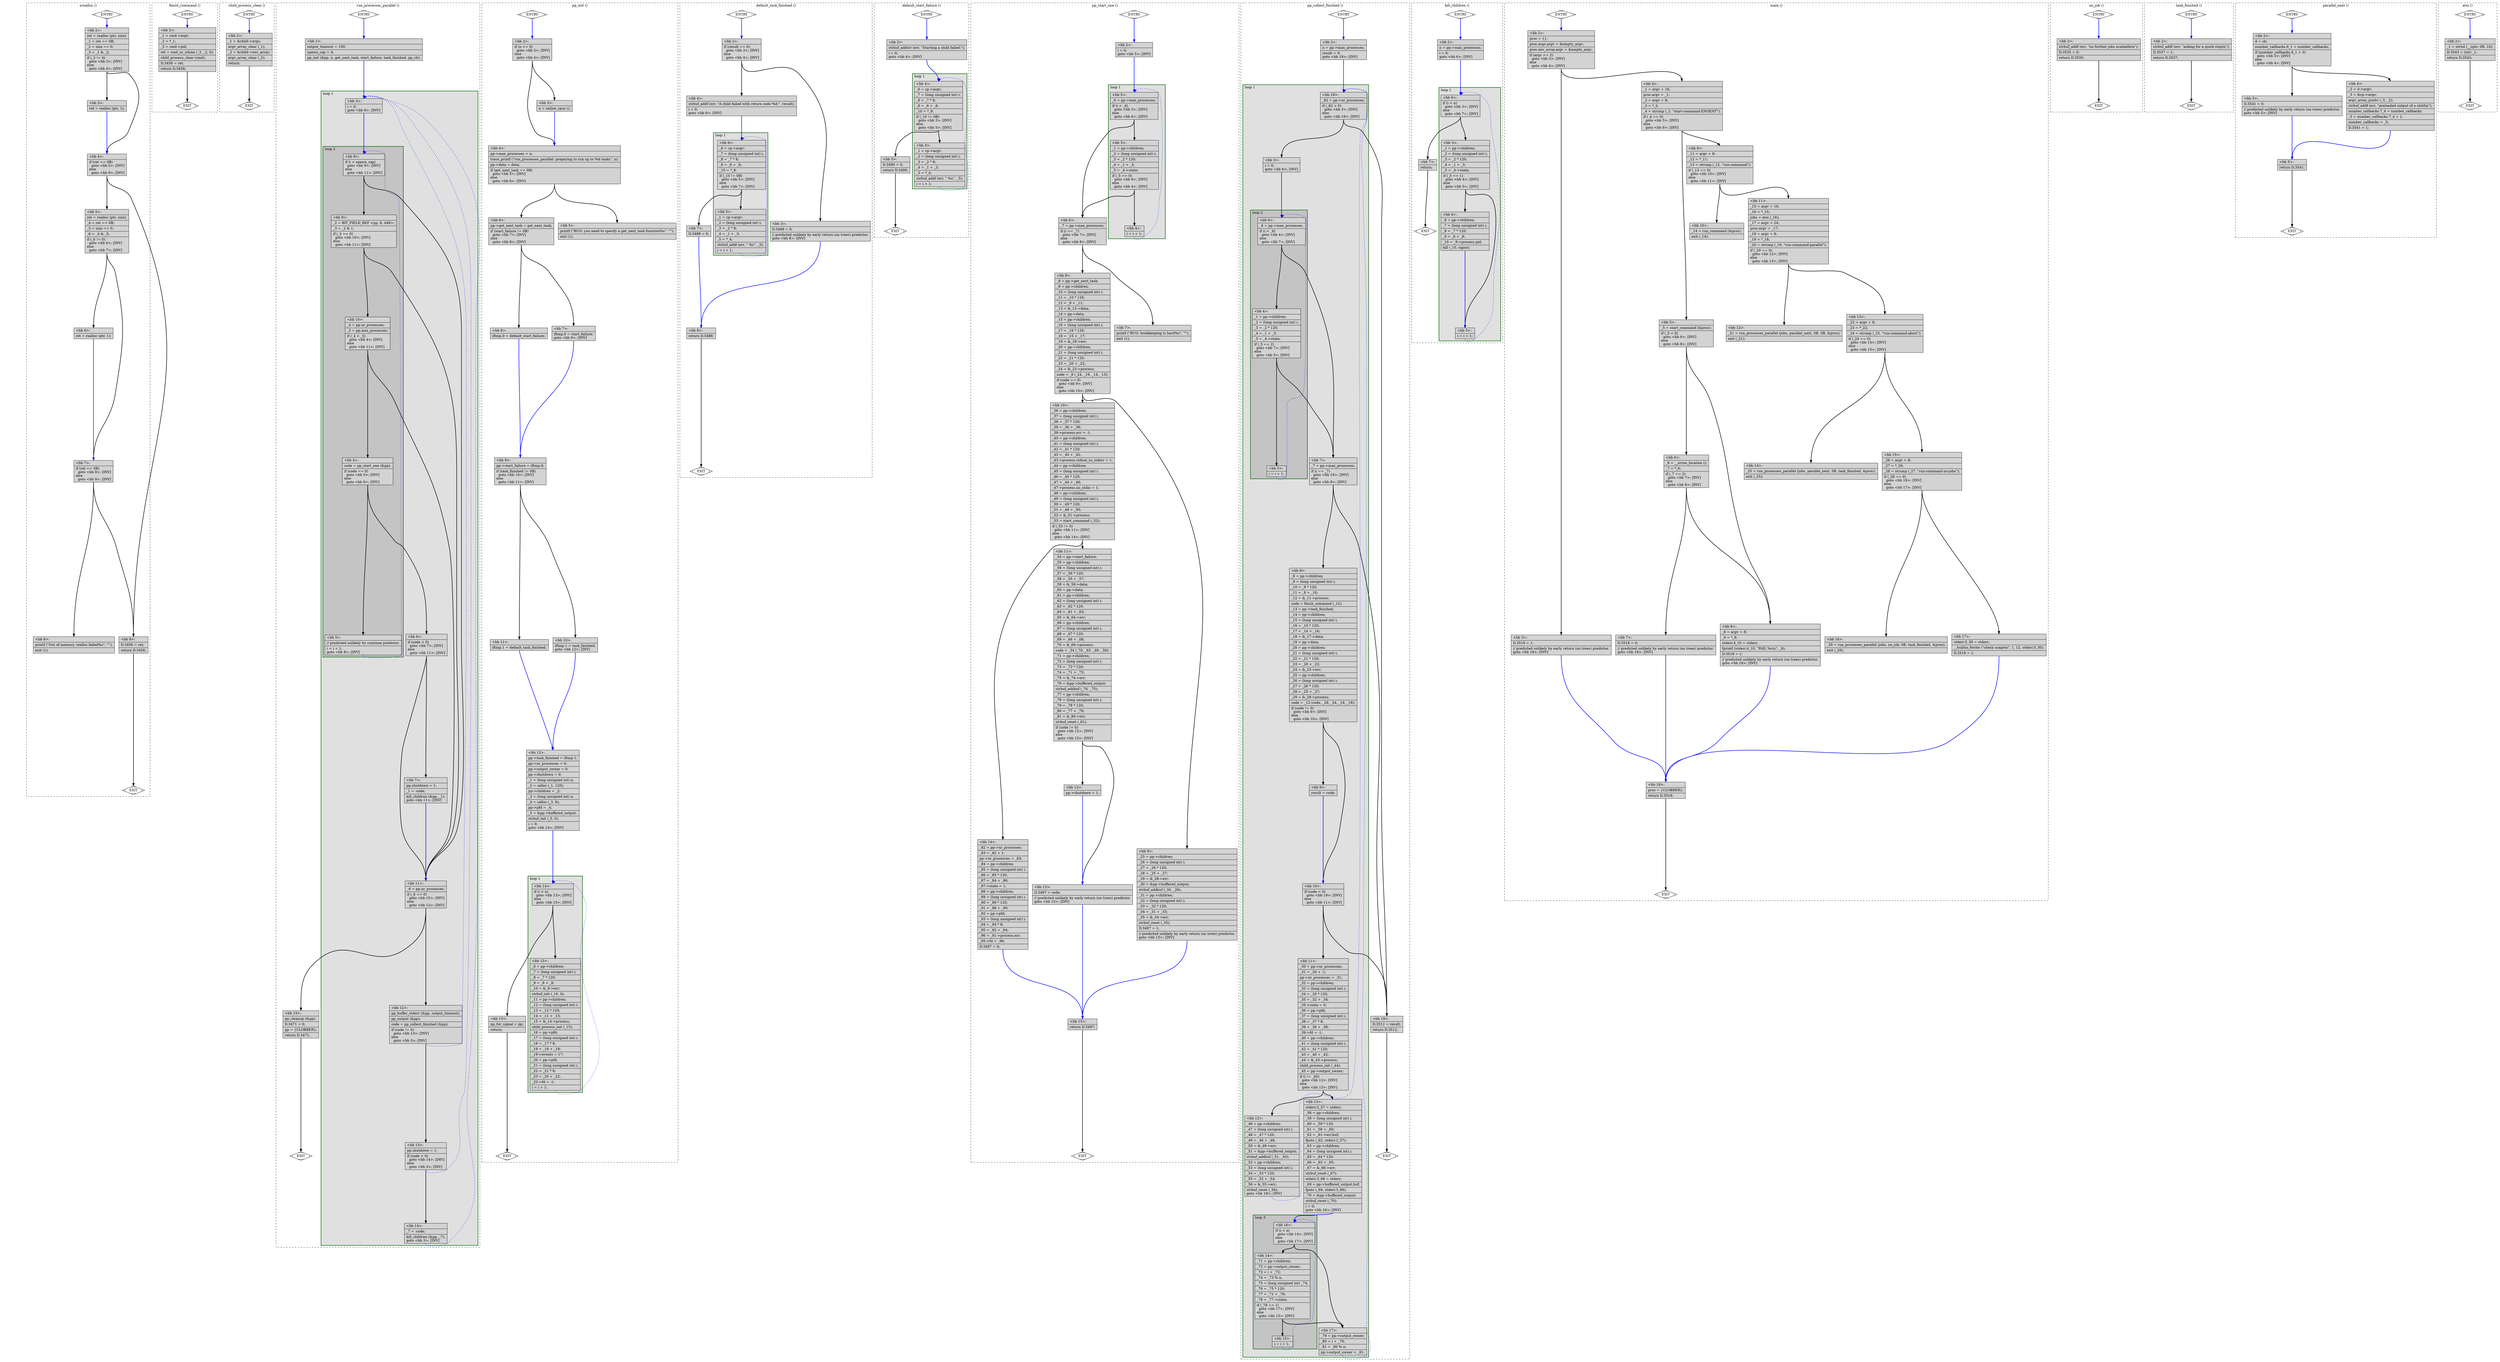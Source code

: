 digraph "test.o-git_uaf_2.c.015t.cfg" {
overlap=false;
subgraph "cluster_xrealloc" {
	style="dashed";
	color="black";
	label="xrealloc ()";
	fn_26_basic_block_0 [shape=Mdiamond,style=filled,fillcolor=white,label="ENTRY"];

	fn_26_basic_block_1 [shape=Mdiamond,style=filled,fillcolor=white,label="EXIT"];

	fn_26_basic_block_2 [shape=record,style=filled,fillcolor=lightgrey,label="{\<bb\ 2\>:\l\
|ret\ =\ realloc\ (ptr,\ size);\l\
|_1\ =\ ret\ ==\ 0B;\l\
|_2\ =\ size\ ==\ 0;\l\
|_3\ =\ _1\ &\ _2;\l\
|if\ (_3\ !=\ 0)\l\
\ \ goto\ \<bb\ 3\>;\ [INV]\l\
else\l\
\ \ goto\ \<bb\ 4\>;\ [INV]\l\
}"];

	fn_26_basic_block_3 [shape=record,style=filled,fillcolor=lightgrey,label="{\<bb\ 3\>:\l\
|ret\ =\ realloc\ (ptr,\ 1);\l\
}"];

	fn_26_basic_block_4 [shape=record,style=filled,fillcolor=lightgrey,label="{\<bb\ 4\>:\l\
|if\ (ret\ ==\ 0B)\l\
\ \ goto\ \<bb\ 5\>;\ [INV]\l\
else\l\
\ \ goto\ \<bb\ 9\>;\ [INV]\l\
}"];

	fn_26_basic_block_5 [shape=record,style=filled,fillcolor=lightgrey,label="{\<bb\ 5\>:\l\
|ret\ =\ realloc\ (ptr,\ size);\l\
|_4\ =\ ret\ ==\ 0B;\l\
|_5\ =\ size\ ==\ 0;\l\
|_6\ =\ _4\ &\ _5;\l\
|if\ (_6\ !=\ 0)\l\
\ \ goto\ \<bb\ 6\>;\ [INV]\l\
else\l\
\ \ goto\ \<bb\ 7\>;\ [INV]\l\
}"];

	fn_26_basic_block_6 [shape=record,style=filled,fillcolor=lightgrey,label="{\<bb\ 6\>:\l\
|ret\ =\ realloc\ (ptr,\ 1);\l\
}"];

	fn_26_basic_block_7 [shape=record,style=filled,fillcolor=lightgrey,label="{\<bb\ 7\>:\l\
|if\ (ret\ ==\ 0B)\l\
\ \ goto\ \<bb\ 8\>;\ [INV]\l\
else\l\
\ \ goto\ \<bb\ 9\>;\ [INV]\l\
}"];

	fn_26_basic_block_8 [shape=record,style=filled,fillcolor=lightgrey,label="{\<bb\ 8\>:\l\
|printf\ (\"Out\ of\ memory,\ realloc\ failed%s\",\ \"\");\l\
|exit\ (1);\l\
}"];

	fn_26_basic_block_9 [shape=record,style=filled,fillcolor=lightgrey,label="{\<bb\ 9\>:\l\
|D.3456\ =\ ret;\l\
|return\ D.3456;\l\
}"];

	fn_26_basic_block_0:s -> fn_26_basic_block_2:n [style="solid,bold",color=blue,weight=100,constraint=true];
	fn_26_basic_block_2:s -> fn_26_basic_block_3:n [style="solid,bold",color=black,weight=10,constraint=true];
	fn_26_basic_block_2:s -> fn_26_basic_block_4:n [style="solid,bold",color=black,weight=10,constraint=true];
	fn_26_basic_block_3:s -> fn_26_basic_block_4:n [style="solid,bold",color=blue,weight=100,constraint=true];
	fn_26_basic_block_4:s -> fn_26_basic_block_5:n [style="solid,bold",color=black,weight=10,constraint=true];
	fn_26_basic_block_4:s -> fn_26_basic_block_9:n [style="solid,bold",color=black,weight=10,constraint=true];
	fn_26_basic_block_5:s -> fn_26_basic_block_6:n [style="solid,bold",color=black,weight=10,constraint=true];
	fn_26_basic_block_5:s -> fn_26_basic_block_7:n [style="solid,bold",color=black,weight=10,constraint=true];
	fn_26_basic_block_6:s -> fn_26_basic_block_7:n [style="solid,bold",color=blue,weight=100,constraint=true];
	fn_26_basic_block_7:s -> fn_26_basic_block_8:n [style="solid,bold",color=black,weight=10,constraint=true];
	fn_26_basic_block_7:s -> fn_26_basic_block_9:n [style="solid,bold",color=black,weight=10,constraint=true];
	fn_26_basic_block_9:s -> fn_26_basic_block_1:n [style="solid,bold",color=black,weight=10,constraint=true];
	fn_26_basic_block_0:s -> fn_26_basic_block_1:n [style="invis",constraint=true];
}
subgraph "cluster_finish_command" {
	style="dashed";
	color="black";
	label="finish_command ()";
	fn_33_basic_block_0 [shape=Mdiamond,style=filled,fillcolor=white,label="ENTRY"];

	fn_33_basic_block_1 [shape=Mdiamond,style=filled,fillcolor=white,label="EXIT"];

	fn_33_basic_block_2 [shape=record,style=filled,fillcolor=lightgrey,label="{\<bb\ 2\>:\l\
|_1\ =\ cmd-\>argv;\l\
|_2\ =\ *_1;\l\
|_3\ =\ cmd-\>pid;\l\
|ret\ =\ wait_or_whine\ (_3,\ _2,\ 0);\l\
|child_process_clear\ (cmd);\l\
|D.3458\ =\ ret;\l\
|return\ D.3458;\l\
}"];

	fn_33_basic_block_0:s -> fn_33_basic_block_2:n [style="solid,bold",color=blue,weight=100,constraint=true];
	fn_33_basic_block_2:s -> fn_33_basic_block_1:n [style="solid,bold",color=black,weight=10,constraint=true];
	fn_33_basic_block_0:s -> fn_33_basic_block_1:n [style="invis",constraint=true];
}
subgraph "cluster_child_process_clear" {
	style="dashed";
	color="black";
	label="child_process_clear ()";
	fn_34_basic_block_0 [shape=Mdiamond,style=filled,fillcolor=white,label="ENTRY"];

	fn_34_basic_block_1 [shape=Mdiamond,style=filled,fillcolor=white,label="EXIT"];

	fn_34_basic_block_2 [shape=record,style=filled,fillcolor=lightgrey,label="{\<bb\ 2\>:\l\
|_1\ =\ &child-\>args;\l\
|argv_array_clear\ (_1);\l\
|_2\ =\ &child-\>env_array;\l\
|argv_array_clear\ (_2);\l\
|return;\l\
}"];

	fn_34_basic_block_0:s -> fn_34_basic_block_2:n [style="solid,bold",color=blue,weight=100,constraint=true];
	fn_34_basic_block_2:s -> fn_34_basic_block_1:n [style="solid,bold",color=black,weight=10,constraint=true];
	fn_34_basic_block_0:s -> fn_34_basic_block_1:n [style="invis",constraint=true];
}
subgraph "cluster_run_processes_parallel" {
	style="dashed";
	color="black";
	label="run_processes_parallel ()";
	subgraph cluster_35_1 {
	style="filled";
	color="darkgreen";
	fillcolor="grey88";
	label="loop 1";
	labeljust=l;
	penwidth=2;
	subgraph cluster_35_2 {
	style="filled";
	color="darkgreen";
	fillcolor="grey77";
	label="loop 2";
	labeljust=l;
	penwidth=2;
	fn_35_basic_block_8 [shape=record,style=filled,fillcolor=lightgrey,label="{\<bb\ 8\>:\l\
|if\ (i\ \<\ spawn_cap)\l\
\ \ goto\ \<bb\ 9\>;\ [INV]\l\
else\l\
\ \ goto\ \<bb\ 11\>;\ [INV]\l\
}"];

	fn_35_basic_block_9 [shape=record,style=filled,fillcolor=lightgrey,label="{\<bb\ 9\>:\l\
|_2\ =\ BIT_FIELD_REF\ \<pp,\ 8,\ 448\>;\l\
|_3\ =\ _2\ &\ 1;\l\
|if\ (_3\ ==\ 0)\l\
\ \ goto\ \<bb\ 10\>;\ [INV]\l\
else\l\
\ \ goto\ \<bb\ 11\>;\ [INV]\l\
}"];

	fn_35_basic_block_10 [shape=record,style=filled,fillcolor=lightgrey,label="{\<bb\ 10\>:\l\
|_4\ =\ pp.nr_processes;\l\
|_5\ =\ pp.max_processes;\l\
|if\ (_4\ \<\ _5)\l\
\ \ goto\ \<bb\ 4\>;\ [INV]\l\
else\l\
\ \ goto\ \<bb\ 11\>;\ [INV]\l\
}"];

	fn_35_basic_block_4 [shape=record,style=filled,fillcolor=lightgrey,label="{\<bb\ 4\>:\l\
|code\ =\ pp_start_one\ (&pp);\l\
|if\ (code\ ==\ 0)\l\
\ \ goto\ \<bb\ 5\>;\ [INV]\l\
else\l\
\ \ goto\ \<bb\ 6\>;\ [INV]\l\
}"];

	fn_35_basic_block_5 [shape=record,style=filled,fillcolor=lightgrey,label="{\<bb\ 5\>:\l\
|//\ predicted\ unlikely\ by\ continue\ predictor.\l\
|i\ =\ i\ +\ 1;\l\
goto\ \<bb\ 8\>;\ [INV]\l\
}"];

	}
	fn_35_basic_block_3 [shape=record,style=filled,fillcolor=lightgrey,label="{\<bb\ 3\>:\l\
|i\ =\ 0;\l\
goto\ \<bb\ 8\>;\ [INV]\l\
}"];

	fn_35_basic_block_11 [shape=record,style=filled,fillcolor=lightgrey,label="{\<bb\ 11\>:\l\
|_6\ =\ pp.nr_processes;\l\
|if\ (_6\ ==\ 0)\l\
\ \ goto\ \<bb\ 15\>;\ [INV]\l\
else\l\
\ \ goto\ \<bb\ 12\>;\ [INV]\l\
}"];

	fn_35_basic_block_12 [shape=record,style=filled,fillcolor=lightgrey,label="{\<bb\ 12\>:\l\
|pp_buffer_stderr\ (&pp,\ output_timeout);\l\
|pp_output\ (&pp);\l\
|code\ =\ pp_collect_finished\ (&pp);\l\
|if\ (code\ !=\ 0)\l\
\ \ goto\ \<bb\ 13\>;\ [INV]\l\
else\l\
\ \ goto\ \<bb\ 3\>;\ [INV]\l\
}"];

	fn_35_basic_block_13 [shape=record,style=filled,fillcolor=lightgrey,label="{\<bb\ 13\>:\l\
|pp.shutdown\ =\ 1;\l\
|if\ (code\ \<\ 0)\l\
\ \ goto\ \<bb\ 14\>;\ [INV]\l\
else\l\
\ \ goto\ \<bb\ 3\>;\ [INV]\l\
}"];

	fn_35_basic_block_6 [shape=record,style=filled,fillcolor=lightgrey,label="{\<bb\ 6\>:\l\
|if\ (code\ \<\ 0)\l\
\ \ goto\ \<bb\ 7\>;\ [INV]\l\
else\l\
\ \ goto\ \<bb\ 11\>;\ [INV]\l\
}"];

	fn_35_basic_block_14 [shape=record,style=filled,fillcolor=lightgrey,label="{\<bb\ 14\>:\l\
|_7\ =\ -code;\l\
|kill_children\ (&pp,\ _7);\l\
goto\ \<bb\ 3\>;\ [INV]\l\
}"];

	fn_35_basic_block_7 [shape=record,style=filled,fillcolor=lightgrey,label="{\<bb\ 7\>:\l\
|pp.shutdown\ =\ 1;\l\
|_1\ =\ -code;\l\
|kill_children\ (&pp,\ _1);\l\
goto\ \<bb\ 11\>;\ [INV]\l\
}"];

	}
	fn_35_basic_block_0 [shape=Mdiamond,style=filled,fillcolor=white,label="ENTRY"];

	fn_35_basic_block_1 [shape=Mdiamond,style=filled,fillcolor=white,label="EXIT"];

	fn_35_basic_block_2 [shape=record,style=filled,fillcolor=lightgrey,label="{\<bb\ 2\>:\l\
|output_timeout\ =\ 100;\l\
|spawn_cap\ =\ 4;\l\
|pp_init\ (&pp,\ n,\ get_next_task,\ start_failure,\ task_finished,\ pp_cb);\l\
}"];

	fn_35_basic_block_15 [shape=record,style=filled,fillcolor=lightgrey,label="{\<bb\ 15\>:\l\
|pp_cleanup\ (&pp);\l\
|D.3471\ =\ 0;\l\
|pp\ =\ \{CLOBBER\};\l\
|return\ D.3471;\l\
}"];

	fn_35_basic_block_0:s -> fn_35_basic_block_2:n [style="solid,bold",color=blue,weight=100,constraint=true];
	fn_35_basic_block_2:s -> fn_35_basic_block_3:n [style="solid,bold",color=blue,weight=100,constraint=true];
	fn_35_basic_block_3:s -> fn_35_basic_block_8:n [style="solid,bold",color=blue,weight=100,constraint=true];
	fn_35_basic_block_4:s -> fn_35_basic_block_5:n [style="solid,bold",color=black,weight=10,constraint=true];
	fn_35_basic_block_4:s -> fn_35_basic_block_6:n [style="solid,bold",color=black,weight=10,constraint=true];
	fn_35_basic_block_5:s -> fn_35_basic_block_8:n [style="dotted,bold",color=blue,weight=10,constraint=false];
	fn_35_basic_block_6:s -> fn_35_basic_block_7:n [style="solid,bold",color=black,weight=10,constraint=true];
	fn_35_basic_block_6:s -> fn_35_basic_block_11:n [style="solid,bold",color=black,weight=10,constraint=true];
	fn_35_basic_block_7:s -> fn_35_basic_block_11:n [style="solid,bold",color=blue,weight=100,constraint=true];
	fn_35_basic_block_8:s -> fn_35_basic_block_9:n [style="solid,bold",color=black,weight=10,constraint=true];
	fn_35_basic_block_8:s -> fn_35_basic_block_11:n [style="solid,bold",color=black,weight=10,constraint=true];
	fn_35_basic_block_9:s -> fn_35_basic_block_10:n [style="solid,bold",color=black,weight=10,constraint=true];
	fn_35_basic_block_9:s -> fn_35_basic_block_11:n [style="solid,bold",color=black,weight=10,constraint=true];
	fn_35_basic_block_10:s -> fn_35_basic_block_4:n [style="solid,bold",color=black,weight=10,constraint=true];
	fn_35_basic_block_10:s -> fn_35_basic_block_11:n [style="solid,bold",color=black,weight=10,constraint=true];
	fn_35_basic_block_11:s -> fn_35_basic_block_15:n [style="solid,bold",color=black,weight=10,constraint=true];
	fn_35_basic_block_11:s -> fn_35_basic_block_12:n [style="solid,bold",color=black,weight=10,constraint=true];
	fn_35_basic_block_12:s -> fn_35_basic_block_13:n [style="solid,bold",color=black,weight=10,constraint=true];
	fn_35_basic_block_12:s -> fn_35_basic_block_3:n [style="dotted,bold",color=blue,weight=10,constraint=false];
	fn_35_basic_block_13:s -> fn_35_basic_block_14:n [style="solid,bold",color=black,weight=10,constraint=true];
	fn_35_basic_block_13:s -> fn_35_basic_block_3:n [style="dotted,bold",color=blue,weight=10,constraint=false];
	fn_35_basic_block_14:s -> fn_35_basic_block_3:n [style="dotted,bold",color=blue,weight=10,constraint=false];
	fn_35_basic_block_15:s -> fn_35_basic_block_1:n [style="solid,bold",color=black,weight=10,constraint=true];
	fn_35_basic_block_0:s -> fn_35_basic_block_1:n [style="invis",constraint=true];
}
subgraph "cluster_pp_init" {
	style="dashed";
	color="black";
	label="pp_init ()";
	subgraph cluster_29_1 {
	style="filled";
	color="darkgreen";
	fillcolor="grey88";
	label="loop 1";
	labeljust=l;
	penwidth=2;
	fn_29_basic_block_14 [shape=record,style=filled,fillcolor=lightgrey,label="{\<bb\ 14\>:\l\
|if\ (i\ \<\ n)\l\
\ \ goto\ \<bb\ 13\>;\ [INV]\l\
else\l\
\ \ goto\ \<bb\ 15\>;\ [INV]\l\
}"];

	fn_29_basic_block_13 [shape=record,style=filled,fillcolor=lightgrey,label="{\<bb\ 13\>:\l\
|_6\ =\ pp-\>children;\l\
|_7\ =\ (long\ unsigned\ int)\ i;\l\
|_8\ =\ _7\ *\ 120;\l\
|_9\ =\ _6\ +\ _8;\l\
|_10\ =\ &_9-\>err;\l\
|strbuf_init\ (_10,\ 0);\l\
|_11\ =\ pp-\>children;\l\
|_12\ =\ (long\ unsigned\ int)\ i;\l\
|_13\ =\ _12\ *\ 120;\l\
|_14\ =\ _11\ +\ _13;\l\
|_15\ =\ &_14-\>process;\l\
|child_process_init\ (_15);\l\
|_16\ =\ pp-\>pfd;\l\
|_17\ =\ (long\ unsigned\ int)\ i;\l\
|_18\ =\ _17\ *\ 8;\l\
|_19\ =\ _16\ +\ _18;\l\
|_19-\>events\ =\ 17;\l\
|_20\ =\ pp-\>pfd;\l\
|_21\ =\ (long\ unsigned\ int)\ i;\l\
|_22\ =\ _21\ *\ 8;\l\
|_23\ =\ _20\ +\ _22;\l\
|_23-\>fd\ =\ -1;\l\
|i\ =\ i\ +\ 1;\l\
}"];

	}
	fn_29_basic_block_0 [shape=Mdiamond,style=filled,fillcolor=white,label="ENTRY"];

	fn_29_basic_block_1 [shape=Mdiamond,style=filled,fillcolor=white,label="EXIT"];

	fn_29_basic_block_2 [shape=record,style=filled,fillcolor=lightgrey,label="{\<bb\ 2\>:\l\
|if\ (n\ \<=\ 0)\l\
\ \ goto\ \<bb\ 3\>;\ [INV]\l\
else\l\
\ \ goto\ \<bb\ 4\>;\ [INV]\l\
}"];

	fn_29_basic_block_3 [shape=record,style=filled,fillcolor=lightgrey,label="{\<bb\ 3\>:\l\
|n\ =\ online_cpus\ ();\l\
}"];

	fn_29_basic_block_4 [shape=record,style=filled,fillcolor=lightgrey,label="{\<bb\ 4\>:\l\
|pp-\>max_processes\ =\ n;\l\
|trace_printf\ (\"run_processes_parallel:\ preparing\ to\ run\ up\ to\ %d\ tasks\",\ n);\l\
|pp-\>data\ =\ data;\l\
|if\ (get_next_task\ ==\ 0B)\l\
\ \ goto\ \<bb\ 5\>;\ [INV]\l\
else\l\
\ \ goto\ \<bb\ 6\>;\ [INV]\l\
}"];

	fn_29_basic_block_5 [shape=record,style=filled,fillcolor=lightgrey,label="{\<bb\ 5\>:\l\
|printf\ (\"BUG:\ you\ need\ to\ specify\ a\ get_next_task\ function%s\",\ \"\");\l\
|exit\ (1);\l\
}"];

	fn_29_basic_block_6 [shape=record,style=filled,fillcolor=lightgrey,label="{\<bb\ 6\>:\l\
|pp-\>get_next_task\ =\ get_next_task;\l\
|if\ (start_failure\ !=\ 0B)\l\
\ \ goto\ \<bb\ 7\>;\ [INV]\l\
else\l\
\ \ goto\ \<bb\ 8\>;\ [INV]\l\
}"];

	fn_29_basic_block_7 [shape=record,style=filled,fillcolor=lightgrey,label="{\<bb\ 7\>:\l\
|iftmp.0\ =\ start_failure;\l\
goto\ \<bb\ 9\>;\ [INV]\l\
}"];

	fn_29_basic_block_8 [shape=record,style=filled,fillcolor=lightgrey,label="{\<bb\ 8\>:\l\
|iftmp.0\ =\ default_start_failure;\l\
}"];

	fn_29_basic_block_9 [shape=record,style=filled,fillcolor=lightgrey,label="{\<bb\ 9\>:\l\
|pp-\>start_failure\ =\ iftmp.0;\l\
|if\ (task_finished\ !=\ 0B)\l\
\ \ goto\ \<bb\ 10\>;\ [INV]\l\
else\l\
\ \ goto\ \<bb\ 11\>;\ [INV]\l\
}"];

	fn_29_basic_block_10 [shape=record,style=filled,fillcolor=lightgrey,label="{\<bb\ 10\>:\l\
|iftmp.1\ =\ task_finished;\l\
goto\ \<bb\ 12\>;\ [INV]\l\
}"];

	fn_29_basic_block_11 [shape=record,style=filled,fillcolor=lightgrey,label="{\<bb\ 11\>:\l\
|iftmp.1\ =\ default_task_finished;\l\
}"];

	fn_29_basic_block_12 [shape=record,style=filled,fillcolor=lightgrey,label="{\<bb\ 12\>:\l\
|pp-\>task_finished\ =\ iftmp.1;\l\
|pp-\>nr_processes\ =\ 0;\l\
|pp-\>output_owner\ =\ 0;\l\
|pp-\>shutdown\ =\ 0;\l\
|_1\ =\ (long\ unsigned\ int)\ n;\l\
|_2\ =\ calloc\ (_1,\ 120);\l\
|pp-\>children\ =\ _2;\l\
|_3\ =\ (long\ unsigned\ int)\ n;\l\
|_4\ =\ calloc\ (_3,\ 8);\l\
|pp-\>pfd\ =\ _4;\l\
|_5\ =\ &pp-\>buffered_output;\l\
|strbuf_init\ (_5,\ 0);\l\
|i\ =\ 0;\l\
goto\ \<bb\ 14\>;\ [INV]\l\
}"];

	fn_29_basic_block_15 [shape=record,style=filled,fillcolor=lightgrey,label="{\<bb\ 15\>:\l\
|pp_for_signal\ =\ pp;\l\
|return;\l\
}"];

	fn_29_basic_block_0:s -> fn_29_basic_block_2:n [style="solid,bold",color=blue,weight=100,constraint=true];
	fn_29_basic_block_2:s -> fn_29_basic_block_3:n [style="solid,bold",color=black,weight=10,constraint=true];
	fn_29_basic_block_2:s -> fn_29_basic_block_4:n [style="solid,bold",color=black,weight=10,constraint=true];
	fn_29_basic_block_3:s -> fn_29_basic_block_4:n [style="solid,bold",color=blue,weight=100,constraint=true];
	fn_29_basic_block_4:s -> fn_29_basic_block_5:n [style="solid,bold",color=black,weight=10,constraint=true];
	fn_29_basic_block_4:s -> fn_29_basic_block_6:n [style="solid,bold",color=black,weight=10,constraint=true];
	fn_29_basic_block_6:s -> fn_29_basic_block_7:n [style="solid,bold",color=black,weight=10,constraint=true];
	fn_29_basic_block_6:s -> fn_29_basic_block_8:n [style="solid,bold",color=black,weight=10,constraint=true];
	fn_29_basic_block_7:s -> fn_29_basic_block_9:n [style="solid,bold",color=blue,weight=100,constraint=true];
	fn_29_basic_block_8:s -> fn_29_basic_block_9:n [style="solid,bold",color=blue,weight=100,constraint=true];
	fn_29_basic_block_9:s -> fn_29_basic_block_10:n [style="solid,bold",color=black,weight=10,constraint=true];
	fn_29_basic_block_9:s -> fn_29_basic_block_11:n [style="solid,bold",color=black,weight=10,constraint=true];
	fn_29_basic_block_10:s -> fn_29_basic_block_12:n [style="solid,bold",color=blue,weight=100,constraint=true];
	fn_29_basic_block_11:s -> fn_29_basic_block_12:n [style="solid,bold",color=blue,weight=100,constraint=true];
	fn_29_basic_block_12:s -> fn_29_basic_block_14:n [style="solid,bold",color=blue,weight=100,constraint=true];
	fn_29_basic_block_13:s -> fn_29_basic_block_14:n [style="dotted,bold",color=blue,weight=10,constraint=false];
	fn_29_basic_block_14:s -> fn_29_basic_block_13:n [style="solid,bold",color=black,weight=10,constraint=true];
	fn_29_basic_block_14:s -> fn_29_basic_block_15:n [style="solid,bold",color=black,weight=10,constraint=true];
	fn_29_basic_block_15:s -> fn_29_basic_block_1:n [style="solid,bold",color=black,weight=10,constraint=true];
	fn_29_basic_block_0:s -> fn_29_basic_block_1:n [style="invis",constraint=true];
}
subgraph "cluster_default_task_finished" {
	style="dashed";
	color="black";
	label="default_task_finished ()";
	subgraph cluster_28_1 {
	style="filled";
	color="darkgreen";
	fillcolor="grey88";
	label="loop 1";
	labeljust=l;
	penwidth=2;
	fn_28_basic_block_6 [shape=record,style=filled,fillcolor=lightgrey,label="{\<bb\ 6\>:\l\
|_6\ =\ cp-\>argv;\l\
|_7\ =\ (long\ unsigned\ int)\ i;\l\
|_8\ =\ _7\ *\ 8;\l\
|_9\ =\ _6\ +\ _8;\l\
|_10\ =\ *_9;\l\
|if\ (_10\ !=\ 0B)\l\
\ \ goto\ \<bb\ 5\>;\ [INV]\l\
else\l\
\ \ goto\ \<bb\ 7\>;\ [INV]\l\
}"];

	fn_28_basic_block_5 [shape=record,style=filled,fillcolor=lightgrey,label="{\<bb\ 5\>:\l\
|_1\ =\ cp-\>argv;\l\
|_2\ =\ (long\ unsigned\ int)\ i;\l\
|_3\ =\ _2\ *\ 8;\l\
|_4\ =\ _1\ +\ _3;\l\
|_5\ =\ *_4;\l\
|strbuf_addf\ (err,\ \"\ %s\",\ _5);\l\
|i\ =\ i\ +\ 1;\l\
}"];

	}
	fn_28_basic_block_0 [shape=Mdiamond,style=filled,fillcolor=white,label="ENTRY"];

	fn_28_basic_block_1 [shape=Mdiamond,style=filled,fillcolor=white,label="EXIT"];

	fn_28_basic_block_2 [shape=record,style=filled,fillcolor=lightgrey,label="{\<bb\ 2\>:\l\
|if\ (result\ ==\ 0)\l\
\ \ goto\ \<bb\ 3\>;\ [INV]\l\
else\l\
\ \ goto\ \<bb\ 4\>;\ [INV]\l\
}"];

	fn_28_basic_block_3 [shape=record,style=filled,fillcolor=lightgrey,label="{\<bb\ 3\>:\l\
|D.3488\ =\ 0;\l\
|//\ predicted\ unlikely\ by\ early\ return\ (on\ trees)\ predictor.\l\
goto\ \<bb\ 8\>;\ [INV]\l\
}"];

	fn_28_basic_block_4 [shape=record,style=filled,fillcolor=lightgrey,label="{\<bb\ 4\>:\l\
|strbuf_addf\ (err,\ \"A\ child\ failed\ with\ return\ code\ %d:\",\ result);\l\
|i\ =\ 0;\l\
goto\ \<bb\ 6\>;\ [INV]\l\
}"];

	fn_28_basic_block_7 [shape=record,style=filled,fillcolor=lightgrey,label="{\<bb\ 7\>:\l\
|D.3488\ =\ 0;\l\
}"];

	fn_28_basic_block_8 [shape=record,style=filled,fillcolor=lightgrey,label="{\<bb\ 8\>:\l\
|return\ D.3488;\l\
}"];

	fn_28_basic_block_0:s -> fn_28_basic_block_2:n [style="solid,bold",color=blue,weight=100,constraint=true];
	fn_28_basic_block_2:s -> fn_28_basic_block_3:n [style="solid,bold",color=black,weight=10,constraint=true];
	fn_28_basic_block_2:s -> fn_28_basic_block_4:n [style="solid,bold",color=black,weight=10,constraint=true];
	fn_28_basic_block_3:s -> fn_28_basic_block_8:n [style="solid,bold",color=blue,weight=100,constraint=true];
	fn_28_basic_block_4:s -> fn_28_basic_block_6:n [style="solid,bold",color=blue,weight=100,constraint=true];
	fn_28_basic_block_5:s -> fn_28_basic_block_6:n [style="dotted,bold",color=blue,weight=10,constraint=false];
	fn_28_basic_block_6:s -> fn_28_basic_block_5:n [style="solid,bold",color=black,weight=10,constraint=true];
	fn_28_basic_block_6:s -> fn_28_basic_block_7:n [style="solid,bold",color=black,weight=10,constraint=true];
	fn_28_basic_block_7:s -> fn_28_basic_block_8:n [style="solid,bold",color=blue,weight=100,constraint=true];
	fn_28_basic_block_8:s -> fn_28_basic_block_1:n [style="solid,bold",color=black,weight=10,constraint=true];
	fn_28_basic_block_0:s -> fn_28_basic_block_1:n [style="invis",constraint=true];
}
subgraph "cluster_default_start_failure" {
	style="dashed";
	color="black";
	label="default_start_failure ()";
	subgraph cluster_27_1 {
	style="filled";
	color="darkgreen";
	fillcolor="grey88";
	label="loop 1";
	labeljust=l;
	penwidth=2;
	fn_27_basic_block_4 [shape=record,style=filled,fillcolor=lightgrey,label="{\<bb\ 4\>:\l\
|_6\ =\ cp-\>argv;\l\
|_7\ =\ (long\ unsigned\ int)\ i;\l\
|_8\ =\ _7\ *\ 8;\l\
|_9\ =\ _6\ +\ _8;\l\
|_10\ =\ *_9;\l\
|if\ (_10\ !=\ 0B)\l\
\ \ goto\ \<bb\ 3\>;\ [INV]\l\
else\l\
\ \ goto\ \<bb\ 5\>;\ [INV]\l\
}"];

	fn_27_basic_block_3 [shape=record,style=filled,fillcolor=lightgrey,label="{\<bb\ 3\>:\l\
|_1\ =\ cp-\>argv;\l\
|_2\ =\ (long\ unsigned\ int)\ i;\l\
|_3\ =\ _2\ *\ 8;\l\
|_4\ =\ _1\ +\ _3;\l\
|_5\ =\ *_4;\l\
|strbuf_addf\ (err,\ \"\ %s\",\ _5);\l\
|i\ =\ i\ +\ 1;\l\
}"];

	}
	fn_27_basic_block_0 [shape=Mdiamond,style=filled,fillcolor=white,label="ENTRY"];

	fn_27_basic_block_1 [shape=Mdiamond,style=filled,fillcolor=white,label="EXIT"];

	fn_27_basic_block_2 [shape=record,style=filled,fillcolor=lightgrey,label="{\<bb\ 2\>:\l\
|strbuf_addstr\ (err,\ \"Starting\ a\ child\ failed:\");\l\
|i\ =\ 0;\l\
goto\ \<bb\ 4\>;\ [INV]\l\
}"];

	fn_27_basic_block_5 [shape=record,style=filled,fillcolor=lightgrey,label="{\<bb\ 5\>:\l\
|D.3490\ =\ 0;\l\
|return\ D.3490;\l\
}"];

	fn_27_basic_block_0:s -> fn_27_basic_block_2:n [style="solid,bold",color=blue,weight=100,constraint=true];
	fn_27_basic_block_2:s -> fn_27_basic_block_4:n [style="solid,bold",color=blue,weight=100,constraint=true];
	fn_27_basic_block_3:s -> fn_27_basic_block_4:n [style="dotted,bold",color=blue,weight=10,constraint=false];
	fn_27_basic_block_4:s -> fn_27_basic_block_3:n [style="solid,bold",color=black,weight=10,constraint=true];
	fn_27_basic_block_4:s -> fn_27_basic_block_5:n [style="solid,bold",color=black,weight=10,constraint=true];
	fn_27_basic_block_5:s -> fn_27_basic_block_1:n [style="solid,bold",color=black,weight=10,constraint=true];
	fn_27_basic_block_0:s -> fn_27_basic_block_1:n [style="invis",constraint=true];
}
subgraph "cluster_pp_start_one" {
	style="dashed";
	color="black";
	label="pp_start_one ()";
	subgraph cluster_30_1 {
	style="filled";
	color="darkgreen";
	fillcolor="grey88";
	label="loop 1";
	labeljust=l;
	penwidth=2;
	fn_30_basic_block_5 [shape=record,style=filled,fillcolor=lightgrey,label="{\<bb\ 5\>:\l\
|_6\ =\ pp-\>max_processes;\l\
|if\ (i\ \<\ _6)\l\
\ \ goto\ \<bb\ 3\>;\ [INV]\l\
else\l\
\ \ goto\ \<bb\ 6\>;\ [INV]\l\
}"];

	fn_30_basic_block_3 [shape=record,style=filled,fillcolor=lightgrey,label="{\<bb\ 3\>:\l\
|_1\ =\ pp-\>children;\l\
|_2\ =\ (long\ unsigned\ int)\ i;\l\
|_3\ =\ _2\ *\ 120;\l\
|_4\ =\ _1\ +\ _3;\l\
|_5\ =\ _4-\>state;\l\
|if\ (_5\ ==\ 0)\l\
\ \ goto\ \<bb\ 6\>;\ [INV]\l\
else\l\
\ \ goto\ \<bb\ 4\>;\ [INV]\l\
}"];

	fn_30_basic_block_4 [shape=record,style=filled,fillcolor=lightgrey,label="{\<bb\ 4\>:\l\
|i\ =\ i\ +\ 1;\l\
}"];

	}
	fn_30_basic_block_0 [shape=Mdiamond,style=filled,fillcolor=white,label="ENTRY"];

	fn_30_basic_block_1 [shape=Mdiamond,style=filled,fillcolor=white,label="EXIT"];

	fn_30_basic_block_2 [shape=record,style=filled,fillcolor=lightgrey,label="{\<bb\ 2\>:\l\
|i\ =\ 0;\l\
goto\ \<bb\ 5\>;\ [INV]\l\
}"];

	fn_30_basic_block_6 [shape=record,style=filled,fillcolor=lightgrey,label="{\<bb\ 6\>:\l\
|_7\ =\ pp-\>max_processes;\l\
|if\ (i\ ==\ _7)\l\
\ \ goto\ \<bb\ 7\>;\ [INV]\l\
else\l\
\ \ goto\ \<bb\ 8\>;\ [INV]\l\
}"];

	fn_30_basic_block_7 [shape=record,style=filled,fillcolor=lightgrey,label="{\<bb\ 7\>:\l\
|printf\ (\"BUG:\ bookkeeping\ is\ hard%s\",\ \"\");\l\
|exit\ (1);\l\
}"];

	fn_30_basic_block_8 [shape=record,style=filled,fillcolor=lightgrey,label="{\<bb\ 8\>:\l\
|_8\ =\ pp-\>get_next_task;\l\
|_9\ =\ pp-\>children;\l\
|_10\ =\ (long\ unsigned\ int)\ i;\l\
|_11\ =\ _10\ *\ 120;\l\
|_12\ =\ _9\ +\ _11;\l\
|_13\ =\ &_12-\>data;\l\
|_14\ =\ pp-\>data;\l\
|_15\ =\ pp-\>children;\l\
|_16\ =\ (long\ unsigned\ int)\ i;\l\
|_17\ =\ _16\ *\ 120;\l\
|_18\ =\ _15\ +\ _17;\l\
|_19\ =\ &_18-\>err;\l\
|_20\ =\ pp-\>children;\l\
|_21\ =\ (long\ unsigned\ int)\ i;\l\
|_22\ =\ _21\ *\ 120;\l\
|_23\ =\ _20\ +\ _22;\l\
|_24\ =\ &_23-\>process;\l\
|code\ =\ _8\ (_24,\ _19,\ _14,\ _13);\l\
|if\ (code\ ==\ 0)\l\
\ \ goto\ \<bb\ 9\>;\ [INV]\l\
else\l\
\ \ goto\ \<bb\ 10\>;\ [INV]\l\
}"];

	fn_30_basic_block_9 [shape=record,style=filled,fillcolor=lightgrey,label="{\<bb\ 9\>:\l\
|_25\ =\ pp-\>children;\l\
|_26\ =\ (long\ unsigned\ int)\ i;\l\
|_27\ =\ _26\ *\ 120;\l\
|_28\ =\ _25\ +\ _27;\l\
|_29\ =\ &_28-\>err;\l\
|_30\ =\ &pp-\>buffered_output;\l\
|strbuf_addbuf\ (_30,\ _29);\l\
|_31\ =\ pp-\>children;\l\
|_32\ =\ (long\ unsigned\ int)\ i;\l\
|_33\ =\ _32\ *\ 120;\l\
|_34\ =\ _31\ +\ _33;\l\
|_35\ =\ &_34-\>err;\l\
|strbuf_reset\ (_35);\l\
|D.3497\ =\ 1;\l\
|//\ predicted\ unlikely\ by\ early\ return\ (on\ trees)\ predictor.\l\
goto\ \<bb\ 15\>;\ [INV]\l\
}"];

	fn_30_basic_block_10 [shape=record,style=filled,fillcolor=lightgrey,label="{\<bb\ 10\>:\l\
|_36\ =\ pp-\>children;\l\
|_37\ =\ (long\ unsigned\ int)\ i;\l\
|_38\ =\ _37\ *\ 120;\l\
|_39\ =\ _36\ +\ _38;\l\
|_39-\>process.err\ =\ -1;\l\
|_40\ =\ pp-\>children;\l\
|_41\ =\ (long\ unsigned\ int)\ i;\l\
|_42\ =\ _41\ *\ 120;\l\
|_43\ =\ _40\ +\ _42;\l\
|_43-\>process.stdout_to_stderr\ =\ 1;\l\
|_44\ =\ pp-\>children;\l\
|_45\ =\ (long\ unsigned\ int)\ i;\l\
|_46\ =\ _45\ *\ 120;\l\
|_47\ =\ _44\ +\ _46;\l\
|_47-\>process.no_stdin\ =\ 1;\l\
|_48\ =\ pp-\>children;\l\
|_49\ =\ (long\ unsigned\ int)\ i;\l\
|_50\ =\ _49\ *\ 120;\l\
|_51\ =\ _48\ +\ _50;\l\
|_52\ =\ &_51-\>process;\l\
|_53\ =\ start_command\ (_52);\l\
|if\ (_53\ !=\ 0)\l\
\ \ goto\ \<bb\ 11\>;\ [INV]\l\
else\l\
\ \ goto\ \<bb\ 14\>;\ [INV]\l\
}"];

	fn_30_basic_block_11 [shape=record,style=filled,fillcolor=lightgrey,label="{\<bb\ 11\>:\l\
|_54\ =\ pp-\>start_failure;\l\
|_55\ =\ pp-\>children;\l\
|_56\ =\ (long\ unsigned\ int)\ i;\l\
|_57\ =\ _56\ *\ 120;\l\
|_58\ =\ _55\ +\ _57;\l\
|_59\ =\ &_58-\>data;\l\
|_60\ =\ pp-\>data;\l\
|_61\ =\ pp-\>children;\l\
|_62\ =\ (long\ unsigned\ int)\ i;\l\
|_63\ =\ _62\ *\ 120;\l\
|_64\ =\ _61\ +\ _63;\l\
|_65\ =\ &_64-\>err;\l\
|_66\ =\ pp-\>children;\l\
|_67\ =\ (long\ unsigned\ int)\ i;\l\
|_68\ =\ _67\ *\ 120;\l\
|_69\ =\ _66\ +\ _68;\l\
|_70\ =\ &_69-\>process;\l\
|code\ =\ _54\ (_70,\ _65,\ _60,\ _59);\l\
|_71\ =\ pp-\>children;\l\
|_72\ =\ (long\ unsigned\ int)\ i;\l\
|_73\ =\ _72\ *\ 120;\l\
|_74\ =\ _71\ +\ _73;\l\
|_75\ =\ &_74-\>err;\l\
|_76\ =\ &pp-\>buffered_output;\l\
|strbuf_addbuf\ (_76,\ _75);\l\
|_77\ =\ pp-\>children;\l\
|_78\ =\ (long\ unsigned\ int)\ i;\l\
|_79\ =\ _78\ *\ 120;\l\
|_80\ =\ _77\ +\ _79;\l\
|_81\ =\ &_80-\>err;\l\
|strbuf_reset\ (_81);\l\
|if\ (code\ !=\ 0)\l\
\ \ goto\ \<bb\ 12\>;\ [INV]\l\
else\l\
\ \ goto\ \<bb\ 13\>;\ [INV]\l\
}"];

	fn_30_basic_block_12 [shape=record,style=filled,fillcolor=lightgrey,label="{\<bb\ 12\>:\l\
|pp-\>shutdown\ =\ 1;\l\
}"];

	fn_30_basic_block_13 [shape=record,style=filled,fillcolor=lightgrey,label="{\<bb\ 13\>:\l\
|D.3497\ =\ code;\l\
|//\ predicted\ unlikely\ by\ early\ return\ (on\ trees)\ predictor.\l\
goto\ \<bb\ 15\>;\ [INV]\l\
}"];

	fn_30_basic_block_14 [shape=record,style=filled,fillcolor=lightgrey,label="{\<bb\ 14\>:\l\
|_82\ =\ pp-\>nr_processes;\l\
|_83\ =\ _82\ +\ 1;\l\
|pp-\>nr_processes\ =\ _83;\l\
|_84\ =\ pp-\>children;\l\
|_85\ =\ (long\ unsigned\ int)\ i;\l\
|_86\ =\ _85\ *\ 120;\l\
|_87\ =\ _84\ +\ _86;\l\
|_87-\>state\ =\ 1;\l\
|_88\ =\ pp-\>children;\l\
|_89\ =\ (long\ unsigned\ int)\ i;\l\
|_90\ =\ _89\ *\ 120;\l\
|_91\ =\ _88\ +\ _90;\l\
|_92\ =\ pp-\>pfd;\l\
|_93\ =\ (long\ unsigned\ int)\ i;\l\
|_94\ =\ _93\ *\ 8;\l\
|_95\ =\ _92\ +\ _94;\l\
|_96\ =\ _91-\>process.err;\l\
|_95-\>fd\ =\ _96;\l\
|D.3497\ =\ 0;\l\
}"];

	fn_30_basic_block_15 [shape=record,style=filled,fillcolor=lightgrey,label="{\<bb\ 15\>:\l\
|return\ D.3497;\l\
}"];

	fn_30_basic_block_0:s -> fn_30_basic_block_2:n [style="solid,bold",color=blue,weight=100,constraint=true];
	fn_30_basic_block_2:s -> fn_30_basic_block_5:n [style="solid,bold",color=blue,weight=100,constraint=true];
	fn_30_basic_block_3:s -> fn_30_basic_block_6:n [style="solid,bold",color=black,weight=10,constraint=true];
	fn_30_basic_block_3:s -> fn_30_basic_block_4:n [style="solid,bold",color=black,weight=10,constraint=true];
	fn_30_basic_block_4:s -> fn_30_basic_block_5:n [style="dotted,bold",color=blue,weight=10,constraint=false];
	fn_30_basic_block_5:s -> fn_30_basic_block_3:n [style="solid,bold",color=black,weight=10,constraint=true];
	fn_30_basic_block_5:s -> fn_30_basic_block_6:n [style="solid,bold",color=black,weight=10,constraint=true];
	fn_30_basic_block_6:s -> fn_30_basic_block_7:n [style="solid,bold",color=black,weight=10,constraint=true];
	fn_30_basic_block_6:s -> fn_30_basic_block_8:n [style="solid,bold",color=black,weight=10,constraint=true];
	fn_30_basic_block_8:s -> fn_30_basic_block_9:n [style="solid,bold",color=black,weight=10,constraint=true];
	fn_30_basic_block_8:s -> fn_30_basic_block_10:n [style="solid,bold",color=black,weight=10,constraint=true];
	fn_30_basic_block_9:s -> fn_30_basic_block_15:n [style="solid,bold",color=blue,weight=100,constraint=true];
	fn_30_basic_block_10:s -> fn_30_basic_block_11:n [style="solid,bold",color=black,weight=10,constraint=true];
	fn_30_basic_block_10:s -> fn_30_basic_block_14:n [style="solid,bold",color=black,weight=10,constraint=true];
	fn_30_basic_block_11:s -> fn_30_basic_block_12:n [style="solid,bold",color=black,weight=10,constraint=true];
	fn_30_basic_block_11:s -> fn_30_basic_block_13:n [style="solid,bold",color=black,weight=10,constraint=true];
	fn_30_basic_block_12:s -> fn_30_basic_block_13:n [style="solid,bold",color=blue,weight=100,constraint=true];
	fn_30_basic_block_13:s -> fn_30_basic_block_15:n [style="solid,bold",color=blue,weight=100,constraint=true];
	fn_30_basic_block_14:s -> fn_30_basic_block_15:n [style="solid,bold",color=blue,weight=100,constraint=true];
	fn_30_basic_block_15:s -> fn_30_basic_block_1:n [style="solid,bold",color=black,weight=10,constraint=true];
	fn_30_basic_block_0:s -> fn_30_basic_block_1:n [style="invis",constraint=true];
}
subgraph "cluster_pp_collect_finished" {
	style="dashed";
	color="black";
	label="pp_collect_finished ()";
	subgraph cluster_32_1 {
	style="filled";
	color="darkgreen";
	fillcolor="grey88";
	label="loop 1";
	labeljust=l;
	penwidth=2;
	subgraph cluster_32_3 {
	style="filled";
	color="darkgreen";
	fillcolor="grey77";
	label="loop 3";
	labeljust=l;
	penwidth=2;
	fn_32_basic_block_16 [shape=record,style=filled,fillcolor=lightgrey,label="{\<bb\ 16\>:\l\
|if\ (i\ \<\ n)\l\
\ \ goto\ \<bb\ 14\>;\ [INV]\l\
else\l\
\ \ goto\ \<bb\ 17\>;\ [INV]\l\
}"];

	fn_32_basic_block_14 [shape=record,style=filled,fillcolor=lightgrey,label="{\<bb\ 14\>:\l\
|_71\ =\ pp-\>children;\l\
|_72\ =\ pp-\>output_owner;\l\
|_73\ =\ i\ +\ _72;\l\
|_74\ =\ _73\ %\ n;\l\
|_75\ =\ (long\ unsigned\ int)\ _74;\l\
|_76\ =\ _75\ *\ 120;\l\
|_77\ =\ _71\ +\ _76;\l\
|_78\ =\ _77-\>state;\l\
|if\ (_78\ ==\ 1)\l\
\ \ goto\ \<bb\ 17\>;\ [INV]\l\
else\l\
\ \ goto\ \<bb\ 15\>;\ [INV]\l\
}"];

	fn_32_basic_block_15 [shape=record,style=filled,fillcolor=lightgrey,label="{\<bb\ 15\>:\l\
|i\ =\ i\ +\ 1;\l\
}"];

	}
	subgraph cluster_32_2 {
	style="filled";
	color="darkgreen";
	fillcolor="grey77";
	label="loop 2";
	labeljust=l;
	penwidth=2;
	fn_32_basic_block_6 [shape=record,style=filled,fillcolor=lightgrey,label="{\<bb\ 6\>:\l\
|_6\ =\ pp-\>max_processes;\l\
|if\ (i\ \<\ _6)\l\
\ \ goto\ \<bb\ 4\>;\ [INV]\l\
else\l\
\ \ goto\ \<bb\ 7\>;\ [INV]\l\
}"];

	fn_32_basic_block_4 [shape=record,style=filled,fillcolor=lightgrey,label="{\<bb\ 4\>:\l\
|_1\ =\ pp-\>children;\l\
|_2\ =\ (long\ unsigned\ int)\ i;\l\
|_3\ =\ _2\ *\ 120;\l\
|_4\ =\ _1\ +\ _3;\l\
|_5\ =\ _4-\>state;\l\
|if\ (_5\ ==\ 2)\l\
\ \ goto\ \<bb\ 7\>;\ [INV]\l\
else\l\
\ \ goto\ \<bb\ 5\>;\ [INV]\l\
}"];

	fn_32_basic_block_5 [shape=record,style=filled,fillcolor=lightgrey,label="{\<bb\ 5\>:\l\
|i\ =\ i\ +\ 1;\l\
}"];

	}
	fn_32_basic_block_18 [shape=record,style=filled,fillcolor=lightgrey,label="{\<bb\ 18\>:\l\
|_82\ =\ pp-\>nr_processes;\l\
|if\ (_82\ \>\ 0)\l\
\ \ goto\ \<bb\ 3\>;\ [INV]\l\
else\l\
\ \ goto\ \<bb\ 19\>;\ [INV]\l\
}"];

	fn_32_basic_block_3 [shape=record,style=filled,fillcolor=lightgrey,label="{\<bb\ 3\>:\l\
|i\ =\ 0;\l\
goto\ \<bb\ 6\>;\ [INV]\l\
}"];

	fn_32_basic_block_7 [shape=record,style=filled,fillcolor=lightgrey,label="{\<bb\ 7\>:\l\
|_7\ =\ pp-\>max_processes;\l\
|if\ (i\ ==\ _7)\l\
\ \ goto\ \<bb\ 19\>;\ [INV]\l\
else\l\
\ \ goto\ \<bb\ 8\>;\ [INV]\l\
}"];

	fn_32_basic_block_8 [shape=record,style=filled,fillcolor=lightgrey,label="{\<bb\ 8\>:\l\
|_8\ =\ pp-\>children;\l\
|_9\ =\ (long\ unsigned\ int)\ i;\l\
|_10\ =\ _9\ *\ 120;\l\
|_11\ =\ _8\ +\ _10;\l\
|_12\ =\ &_11-\>process;\l\
|code\ =\ finish_command\ (_12);\l\
|_13\ =\ pp-\>task_finished;\l\
|_14\ =\ pp-\>children;\l\
|_15\ =\ (long\ unsigned\ int)\ i;\l\
|_16\ =\ _15\ *\ 120;\l\
|_17\ =\ _14\ +\ _16;\l\
|_18\ =\ &_17-\>data;\l\
|_19\ =\ pp-\>data;\l\
|_20\ =\ pp-\>children;\l\
|_21\ =\ (long\ unsigned\ int)\ i;\l\
|_22\ =\ _21\ *\ 120;\l\
|_23\ =\ _20\ +\ _22;\l\
|_24\ =\ &_23-\>err;\l\
|_25\ =\ pp-\>children;\l\
|_26\ =\ (long\ unsigned\ int)\ i;\l\
|_27\ =\ _26\ *\ 120;\l\
|_28\ =\ _25\ +\ _27;\l\
|_29\ =\ &_28-\>process;\l\
|code\ =\ _13\ (code,\ _29,\ _24,\ _19,\ _18);\l\
|if\ (code\ !=\ 0)\l\
\ \ goto\ \<bb\ 9\>;\ [INV]\l\
else\l\
\ \ goto\ \<bb\ 10\>;\ [INV]\l\
}"];

	fn_32_basic_block_9 [shape=record,style=filled,fillcolor=lightgrey,label="{\<bb\ 9\>:\l\
|result\ =\ code;\l\
}"];

	fn_32_basic_block_10 [shape=record,style=filled,fillcolor=lightgrey,label="{\<bb\ 10\>:\l\
|if\ (code\ \<\ 0)\l\
\ \ goto\ \<bb\ 19\>;\ [INV]\l\
else\l\
\ \ goto\ \<bb\ 11\>;\ [INV]\l\
}"];

	fn_32_basic_block_11 [shape=record,style=filled,fillcolor=lightgrey,label="{\<bb\ 11\>:\l\
|_30\ =\ pp-\>nr_processes;\l\
|_31\ =\ _30\ +\ -1;\l\
|pp-\>nr_processes\ =\ _31;\l\
|_32\ =\ pp-\>children;\l\
|_33\ =\ (long\ unsigned\ int)\ i;\l\
|_34\ =\ _33\ *\ 120;\l\
|_35\ =\ _32\ +\ _34;\l\
|_35-\>state\ =\ 0;\l\
|_36\ =\ pp-\>pfd;\l\
|_37\ =\ (long\ unsigned\ int)\ i;\l\
|_38\ =\ _37\ *\ 8;\l\
|_39\ =\ _36\ +\ _38;\l\
|_39-\>fd\ =\ -1;\l\
|_40\ =\ pp-\>children;\l\
|_41\ =\ (long\ unsigned\ int)\ i;\l\
|_42\ =\ _41\ *\ 120;\l\
|_43\ =\ _40\ +\ _42;\l\
|_44\ =\ &_43-\>process;\l\
|child_process_init\ (_44);\l\
|_45\ =\ pp-\>output_owner;\l\
|if\ (i\ !=\ _45)\l\
\ \ goto\ \<bb\ 12\>;\ [INV]\l\
else\l\
\ \ goto\ \<bb\ 13\>;\ [INV]\l\
}"];

	fn_32_basic_block_12 [shape=record,style=filled,fillcolor=lightgrey,label="{\<bb\ 12\>:\l\
|_46\ =\ pp-\>children;\l\
|_47\ =\ (long\ unsigned\ int)\ i;\l\
|_48\ =\ _47\ *\ 120;\l\
|_49\ =\ _46\ +\ _48;\l\
|_50\ =\ &_49-\>err;\l\
|_51\ =\ &pp-\>buffered_output;\l\
|strbuf_addbuf\ (_51,\ _50);\l\
|_52\ =\ pp-\>children;\l\
|_53\ =\ (long\ unsigned\ int)\ i;\l\
|_54\ =\ _53\ *\ 120;\l\
|_55\ =\ _52\ +\ _54;\l\
|_56\ =\ &_55-\>err;\l\
|strbuf_reset\ (_56);\l\
goto\ \<bb\ 18\>;\ [INV]\l\
}"];

	fn_32_basic_block_13 [shape=record,style=filled,fillcolor=lightgrey,label="{\<bb\ 13\>:\l\
|stderr.2_57\ =\ stderr;\l\
|_58\ =\ pp-\>children;\l\
|_59\ =\ (long\ unsigned\ int)\ i;\l\
|_60\ =\ _59\ *\ 120;\l\
|_61\ =\ _58\ +\ _60;\l\
|_62\ =\ _61-\>err.buf;\l\
|fputs\ (_62,\ stderr.2_57);\l\
|_63\ =\ pp-\>children;\l\
|_64\ =\ (long\ unsigned\ int)\ i;\l\
|_65\ =\ _64\ *\ 120;\l\
|_66\ =\ _63\ +\ _65;\l\
|_67\ =\ &_66-\>err;\l\
|strbuf_reset\ (_67);\l\
|stderr.3_68\ =\ stderr;\l\
|_69\ =\ pp-\>buffered_output.buf;\l\
|fputs\ (_69,\ stderr.3_68);\l\
|_70\ =\ &pp-\>buffered_output;\l\
|strbuf_reset\ (_70);\l\
|i\ =\ 0;\l\
goto\ \<bb\ 16\>;\ [INV]\l\
}"];

	fn_32_basic_block_17 [shape=record,style=filled,fillcolor=lightgrey,label="{\<bb\ 17\>:\l\
|_79\ =\ pp-\>output_owner;\l\
|_80\ =\ i\ +\ _79;\l\
|_81\ =\ _80\ %\ n;\l\
|pp-\>output_owner\ =\ _81;\l\
}"];

	}
	fn_32_basic_block_0 [shape=Mdiamond,style=filled,fillcolor=white,label="ENTRY"];

	fn_32_basic_block_1 [shape=Mdiamond,style=filled,fillcolor=white,label="EXIT"];

	fn_32_basic_block_2 [shape=record,style=filled,fillcolor=lightgrey,label="{\<bb\ 2\>:\l\
|n\ =\ pp-\>max_processes;\l\
|result\ =\ 0;\l\
goto\ \<bb\ 18\>;\ [INV]\l\
}"];

	fn_32_basic_block_19 [shape=record,style=filled,fillcolor=lightgrey,label="{\<bb\ 19\>:\l\
|D.3512\ =\ result;\l\
|return\ D.3512;\l\
}"];

	fn_32_basic_block_0:s -> fn_32_basic_block_2:n [style="solid,bold",color=blue,weight=100,constraint=true];
	fn_32_basic_block_2:s -> fn_32_basic_block_18:n [style="solid,bold",color=blue,weight=100,constraint=true];
	fn_32_basic_block_3:s -> fn_32_basic_block_6:n [style="solid,bold",color=blue,weight=100,constraint=true];
	fn_32_basic_block_4:s -> fn_32_basic_block_7:n [style="solid,bold",color=black,weight=10,constraint=true];
	fn_32_basic_block_4:s -> fn_32_basic_block_5:n [style="solid,bold",color=black,weight=10,constraint=true];
	fn_32_basic_block_5:s -> fn_32_basic_block_6:n [style="dotted,bold",color=blue,weight=10,constraint=false];
	fn_32_basic_block_6:s -> fn_32_basic_block_4:n [style="solid,bold",color=black,weight=10,constraint=true];
	fn_32_basic_block_6:s -> fn_32_basic_block_7:n [style="solid,bold",color=black,weight=10,constraint=true];
	fn_32_basic_block_7:s -> fn_32_basic_block_19:n [style="solid,bold",color=black,weight=10,constraint=true];
	fn_32_basic_block_7:s -> fn_32_basic_block_8:n [style="solid,bold",color=black,weight=10,constraint=true];
	fn_32_basic_block_8:s -> fn_32_basic_block_9:n [style="solid,bold",color=black,weight=10,constraint=true];
	fn_32_basic_block_8:s -> fn_32_basic_block_10:n [style="solid,bold",color=black,weight=10,constraint=true];
	fn_32_basic_block_9:s -> fn_32_basic_block_10:n [style="solid,bold",color=blue,weight=100,constraint=true];
	fn_32_basic_block_10:s -> fn_32_basic_block_19:n [style="solid,bold",color=black,weight=10,constraint=true];
	fn_32_basic_block_10:s -> fn_32_basic_block_11:n [style="solid,bold",color=black,weight=10,constraint=true];
	fn_32_basic_block_11:s -> fn_32_basic_block_12:n [style="solid,bold",color=black,weight=10,constraint=true];
	fn_32_basic_block_11:s -> fn_32_basic_block_13:n [style="solid,bold",color=black,weight=10,constraint=true];
	fn_32_basic_block_12:s -> fn_32_basic_block_18:n [style="dotted,bold",color=blue,weight=10,constraint=false];
	fn_32_basic_block_13:s -> fn_32_basic_block_16:n [style="solid,bold",color=blue,weight=100,constraint=true];
	fn_32_basic_block_14:s -> fn_32_basic_block_17:n [style="solid,bold",color=black,weight=10,constraint=true];
	fn_32_basic_block_14:s -> fn_32_basic_block_15:n [style="solid,bold",color=black,weight=10,constraint=true];
	fn_32_basic_block_15:s -> fn_32_basic_block_16:n [style="dotted,bold",color=blue,weight=10,constraint=false];
	fn_32_basic_block_16:s -> fn_32_basic_block_14:n [style="solid,bold",color=black,weight=10,constraint=true];
	fn_32_basic_block_16:s -> fn_32_basic_block_17:n [style="solid,bold",color=black,weight=10,constraint=true];
	fn_32_basic_block_17:s -> fn_32_basic_block_18:n [style="dotted,bold",color=blue,weight=10,constraint=false];
	fn_32_basic_block_18:s -> fn_32_basic_block_3:n [style="solid,bold",color=black,weight=10,constraint=true];
	fn_32_basic_block_18:s -> fn_32_basic_block_19:n [style="solid,bold",color=black,weight=10,constraint=true];
	fn_32_basic_block_19:s -> fn_32_basic_block_1:n [style="solid,bold",color=black,weight=10,constraint=true];
	fn_32_basic_block_0:s -> fn_32_basic_block_1:n [style="invis",constraint=true];
}
subgraph "cluster_kill_children" {
	style="dashed";
	color="black";
	label="kill_children ()";
	subgraph cluster_31_1 {
	style="filled";
	color="darkgreen";
	fillcolor="grey88";
	label="loop 1";
	labeljust=l;
	penwidth=2;
	fn_31_basic_block_6 [shape=record,style=filled,fillcolor=lightgrey,label="{\<bb\ 6\>:\l\
|if\ (i\ \<\ n)\l\
\ \ goto\ \<bb\ 3\>;\ [INV]\l\
else\l\
\ \ goto\ \<bb\ 7\>;\ [INV]\l\
}"];

	fn_31_basic_block_3 [shape=record,style=filled,fillcolor=lightgrey,label="{\<bb\ 3\>:\l\
|_1\ =\ pp-\>children;\l\
|_2\ =\ (long\ unsigned\ int)\ i;\l\
|_3\ =\ _2\ *\ 120;\l\
|_4\ =\ _1\ +\ _3;\l\
|_5\ =\ _4-\>state;\l\
|if\ (_5\ ==\ 1)\l\
\ \ goto\ \<bb\ 4\>;\ [INV]\l\
else\l\
\ \ goto\ \<bb\ 5\>;\ [INV]\l\
}"];

	fn_31_basic_block_4 [shape=record,style=filled,fillcolor=lightgrey,label="{\<bb\ 4\>:\l\
|_6\ =\ pp-\>children;\l\
|_7\ =\ (long\ unsigned\ int)\ i;\l\
|_8\ =\ _7\ *\ 120;\l\
|_9\ =\ _6\ +\ _8;\l\
|_10\ =\ _9-\>process.pid;\l\
|kill\ (_10,\ signo);\l\
}"];

	fn_31_basic_block_5 [shape=record,style=filled,fillcolor=lightgrey,label="{\<bb\ 5\>:\l\
|i\ =\ i\ +\ 1;\l\
}"];

	}
	fn_31_basic_block_0 [shape=Mdiamond,style=filled,fillcolor=white,label="ENTRY"];

	fn_31_basic_block_1 [shape=Mdiamond,style=filled,fillcolor=white,label="EXIT"];

	fn_31_basic_block_2 [shape=record,style=filled,fillcolor=lightgrey,label="{\<bb\ 2\>:\l\
|n\ =\ pp-\>max_processes;\l\
|i\ =\ 0;\l\
goto\ \<bb\ 6\>;\ [INV]\l\
}"];

	fn_31_basic_block_7 [shape=record,style=filled,fillcolor=lightgrey,label="{\<bb\ 7\>:\l\
|return;\l\
}"];

	fn_31_basic_block_0:s -> fn_31_basic_block_2:n [style="solid,bold",color=blue,weight=100,constraint=true];
	fn_31_basic_block_2:s -> fn_31_basic_block_6:n [style="solid,bold",color=blue,weight=100,constraint=true];
	fn_31_basic_block_3:s -> fn_31_basic_block_4:n [style="solid,bold",color=black,weight=10,constraint=true];
	fn_31_basic_block_3:s -> fn_31_basic_block_5:n [style="solid,bold",color=black,weight=10,constraint=true];
	fn_31_basic_block_4:s -> fn_31_basic_block_5:n [style="solid,bold",color=blue,weight=100,constraint=true];
	fn_31_basic_block_5:s -> fn_31_basic_block_6:n [style="dotted,bold",color=blue,weight=10,constraint=false];
	fn_31_basic_block_6:s -> fn_31_basic_block_3:n [style="solid,bold",color=black,weight=10,constraint=true];
	fn_31_basic_block_6:s -> fn_31_basic_block_7:n [style="solid,bold",color=black,weight=10,constraint=true];
	fn_31_basic_block_7:s -> fn_31_basic_block_1:n [style="solid,bold",color=black,weight=10,constraint=true];
	fn_31_basic_block_0:s -> fn_31_basic_block_1:n [style="invis",constraint=true];
}
subgraph "cluster_main" {
	style="dashed";
	color="black";
	label="main ()";
	fn_39_basic_block_0 [shape=Mdiamond,style=filled,fillcolor=white,label="ENTRY"];

	fn_39_basic_block_1 [shape=Mdiamond,style=filled,fillcolor=white,label="EXIT"];

	fn_39_basic_block_2 [shape=record,style=filled,fillcolor=lightgrey,label="{\<bb\ 2\>:\l\
|proc\ =\ \{\};\l\
|proc.args.argv\ =\ &empty_argv;\l\
|proc.env_array.argv\ =\ &empty_argv;\l\
|if\ (argc\ \<=\ 2)\l\
\ \ goto\ \<bb\ 3\>;\ [INV]\l\
else\l\
\ \ goto\ \<bb\ 4\>;\ [INV]\l\
}"];

	fn_39_basic_block_3 [shape=record,style=filled,fillcolor=lightgrey,label="{\<bb\ 3\>:\l\
|D.3518\ =\ 1;\l\
|//\ predicted\ unlikely\ by\ early\ return\ (on\ trees)\ predictor.\l\
goto\ \<bb\ 18\>;\ [INV]\l\
}"];

	fn_39_basic_block_4 [shape=record,style=filled,fillcolor=lightgrey,label="{\<bb\ 4\>:\l\
|_1\ =\ argv\ +\ 16;\l\
|proc.argv\ =\ _1;\l\
|_2\ =\ argv\ +\ 8;\l\
|_3\ =\ *_2;\l\
|_4\ =\ strcmp\ (_3,\ \"start-command-ENOENT\");\l\
|if\ (_4\ ==\ 0)\l\
\ \ goto\ \<bb\ 5\>;\ [INV]\l\
else\l\
\ \ goto\ \<bb\ 9\>;\ [INV]\l\
}"];

	fn_39_basic_block_5 [shape=record,style=filled,fillcolor=lightgrey,label="{\<bb\ 5\>:\l\
|_5\ =\ start_command\ (&proc);\l\
|if\ (_5\ \<\ 0)\l\
\ \ goto\ \<bb\ 6\>;\ [INV]\l\
else\l\
\ \ goto\ \<bb\ 8\>;\ [INV]\l\
}"];

	fn_39_basic_block_6 [shape=record,style=filled,fillcolor=lightgrey,label="{\<bb\ 6\>:\l\
|_6\ =\ __errno_location\ ();\l\
|_7\ =\ *_6;\l\
|if\ (_7\ ==\ 2)\l\
\ \ goto\ \<bb\ 7\>;\ [INV]\l\
else\l\
\ \ goto\ \<bb\ 8\>;\ [INV]\l\
}"];

	fn_39_basic_block_7 [shape=record,style=filled,fillcolor=lightgrey,label="{\<bb\ 7\>:\l\
|D.3518\ =\ 0;\l\
|//\ predicted\ unlikely\ by\ early\ return\ (on\ trees)\ predictor.\l\
goto\ \<bb\ 18\>;\ [INV]\l\
}"];

	fn_39_basic_block_8 [shape=record,style=filled,fillcolor=lightgrey,label="{\<bb\ 8\>:\l\
|_8\ =\ argv\ +\ 8;\l\
|_9\ =\ *_8;\l\
|stderr.4_10\ =\ stderr;\l\
|fprintf\ (stderr.4_10,\ \"FAIL\ %s\\n\",\ _9);\l\
|D.3518\ =\ 1;\l\
|//\ predicted\ unlikely\ by\ early\ return\ (on\ trees)\ predictor.\l\
goto\ \<bb\ 18\>;\ [INV]\l\
}"];

	fn_39_basic_block_9 [shape=record,style=filled,fillcolor=lightgrey,label="{\<bb\ 9\>:\l\
|_11\ =\ argv\ +\ 8;\l\
|_12\ =\ *_11;\l\
|_13\ =\ strcmp\ (_12,\ \"run-command\");\l\
|if\ (_13\ ==\ 0)\l\
\ \ goto\ \<bb\ 10\>;\ [INV]\l\
else\l\
\ \ goto\ \<bb\ 11\>;\ [INV]\l\
}"];

	fn_39_basic_block_10 [shape=record,style=filled,fillcolor=lightgrey,label="{\<bb\ 10\>:\l\
|_14\ =\ run_command\ (&proc);\l\
|exit\ (_14);\l\
}"];

	fn_39_basic_block_11 [shape=record,style=filled,fillcolor=lightgrey,label="{\<bb\ 11\>:\l\
|_15\ =\ argv\ +\ 16;\l\
|_16\ =\ *_15;\l\
|jobs\ =\ atoi\ (_16);\l\
|_17\ =\ argv\ +\ 24;\l\
|proc.argv\ =\ _17;\l\
|_18\ =\ argv\ +\ 8;\l\
|_19\ =\ *_18;\l\
|_20\ =\ strcmp\ (_19,\ \"run-command-parallel\");\l\
|if\ (_20\ ==\ 0)\l\
\ \ goto\ \<bb\ 12\>;\ [INV]\l\
else\l\
\ \ goto\ \<bb\ 13\>;\ [INV]\l\
}"];

	fn_39_basic_block_12 [shape=record,style=filled,fillcolor=lightgrey,label="{\<bb\ 12\>:\l\
|_21\ =\ run_processes_parallel\ (jobs,\ parallel_next,\ 0B,\ 0B,\ &proc);\l\
|exit\ (_21);\l\
}"];

	fn_39_basic_block_13 [shape=record,style=filled,fillcolor=lightgrey,label="{\<bb\ 13\>:\l\
|_22\ =\ argv\ +\ 8;\l\
|_23\ =\ *_22;\l\
|_24\ =\ strcmp\ (_23,\ \"run-command-abort\");\l\
|if\ (_24\ ==\ 0)\l\
\ \ goto\ \<bb\ 14\>;\ [INV]\l\
else\l\
\ \ goto\ \<bb\ 15\>;\ [INV]\l\
}"];

	fn_39_basic_block_14 [shape=record,style=filled,fillcolor=lightgrey,label="{\<bb\ 14\>:\l\
|_25\ =\ run_processes_parallel\ (jobs,\ parallel_next,\ 0B,\ task_finished,\ &proc);\l\
|exit\ (_25);\l\
}"];

	fn_39_basic_block_15 [shape=record,style=filled,fillcolor=lightgrey,label="{\<bb\ 15\>:\l\
|_26\ =\ argv\ +\ 8;\l\
|_27\ =\ *_26;\l\
|_28\ =\ strcmp\ (_27,\ \"run-command-no-jobs\");\l\
|if\ (_28\ ==\ 0)\l\
\ \ goto\ \<bb\ 16\>;\ [INV]\l\
else\l\
\ \ goto\ \<bb\ 17\>;\ [INV]\l\
}"];

	fn_39_basic_block_16 [shape=record,style=filled,fillcolor=lightgrey,label="{\<bb\ 16\>:\l\
|_29\ =\ run_processes_parallel\ (jobs,\ no_job,\ 0B,\ task_finished,\ &proc);\l\
|exit\ (_29);\l\
}"];

	fn_39_basic_block_17 [shape=record,style=filled,fillcolor=lightgrey,label="{\<bb\ 17\>:\l\
|stderr.5_30\ =\ stderr;\l\
|__builtin_fwrite\ (\"check\ usage\\n\",\ 1,\ 12,\ stderr.5_30);\l\
|D.3518\ =\ 1;\l\
}"];

	fn_39_basic_block_18 [shape=record,style=filled,fillcolor=lightgrey,label="{\<bb\ 18\>:\l\
|proc\ =\ \{CLOBBER\};\l\
|return\ D.3518;\l\
}"];

	fn_39_basic_block_0:s -> fn_39_basic_block_2:n [style="solid,bold",color=blue,weight=100,constraint=true];
	fn_39_basic_block_2:s -> fn_39_basic_block_3:n [style="solid,bold",color=black,weight=10,constraint=true];
	fn_39_basic_block_2:s -> fn_39_basic_block_4:n [style="solid,bold",color=black,weight=10,constraint=true];
	fn_39_basic_block_3:s -> fn_39_basic_block_18:n [style="solid,bold",color=blue,weight=100,constraint=true];
	fn_39_basic_block_4:s -> fn_39_basic_block_5:n [style="solid,bold",color=black,weight=10,constraint=true];
	fn_39_basic_block_4:s -> fn_39_basic_block_9:n [style="solid,bold",color=black,weight=10,constraint=true];
	fn_39_basic_block_5:s -> fn_39_basic_block_6:n [style="solid,bold",color=black,weight=10,constraint=true];
	fn_39_basic_block_5:s -> fn_39_basic_block_8:n [style="solid,bold",color=black,weight=10,constraint=true];
	fn_39_basic_block_6:s -> fn_39_basic_block_7:n [style="solid,bold",color=black,weight=10,constraint=true];
	fn_39_basic_block_6:s -> fn_39_basic_block_8:n [style="solid,bold",color=black,weight=10,constraint=true];
	fn_39_basic_block_7:s -> fn_39_basic_block_18:n [style="solid,bold",color=blue,weight=100,constraint=true];
	fn_39_basic_block_8:s -> fn_39_basic_block_18:n [style="solid,bold",color=blue,weight=100,constraint=true];
	fn_39_basic_block_9:s -> fn_39_basic_block_10:n [style="solid,bold",color=black,weight=10,constraint=true];
	fn_39_basic_block_9:s -> fn_39_basic_block_11:n [style="solid,bold",color=black,weight=10,constraint=true];
	fn_39_basic_block_11:s -> fn_39_basic_block_12:n [style="solid,bold",color=black,weight=10,constraint=true];
	fn_39_basic_block_11:s -> fn_39_basic_block_13:n [style="solid,bold",color=black,weight=10,constraint=true];
	fn_39_basic_block_13:s -> fn_39_basic_block_14:n [style="solid,bold",color=black,weight=10,constraint=true];
	fn_39_basic_block_13:s -> fn_39_basic_block_15:n [style="solid,bold",color=black,weight=10,constraint=true];
	fn_39_basic_block_15:s -> fn_39_basic_block_16:n [style="solid,bold",color=black,weight=10,constraint=true];
	fn_39_basic_block_15:s -> fn_39_basic_block_17:n [style="solid,bold",color=black,weight=10,constraint=true];
	fn_39_basic_block_17:s -> fn_39_basic_block_18:n [style="solid,bold",color=blue,weight=100,constraint=true];
	fn_39_basic_block_18:s -> fn_39_basic_block_1:n [style="solid,bold",color=black,weight=10,constraint=true];
	fn_39_basic_block_0:s -> fn_39_basic_block_1:n [style="invis",constraint=true];
}
subgraph "cluster_no_job" {
	style="dashed";
	color="black";
	label="no_job ()";
	fn_37_basic_block_0 [shape=Mdiamond,style=filled,fillcolor=white,label="ENTRY"];

	fn_37_basic_block_1 [shape=Mdiamond,style=filled,fillcolor=white,label="EXIT"];

	fn_37_basic_block_2 [shape=record,style=filled,fillcolor=lightgrey,label="{\<bb\ 2\>:\l\
|strbuf_addf\ (err,\ \"no\ further\ jobs\ available\\n\");\l\
|D.3535\ =\ 0;\l\
|return\ D.3535;\l\
}"];

	fn_37_basic_block_0:s -> fn_37_basic_block_2:n [style="solid,bold",color=blue,weight=100,constraint=true];
	fn_37_basic_block_2:s -> fn_37_basic_block_1:n [style="solid,bold",color=black,weight=10,constraint=true];
	fn_37_basic_block_0:s -> fn_37_basic_block_1:n [style="invis",constraint=true];
}
subgraph "cluster_task_finished" {
	style="dashed";
	color="black";
	label="task_finished ()";
	fn_38_basic_block_0 [shape=Mdiamond,style=filled,fillcolor=white,label="ENTRY"];

	fn_38_basic_block_1 [shape=Mdiamond,style=filled,fillcolor=white,label="EXIT"];

	fn_38_basic_block_2 [shape=record,style=filled,fillcolor=lightgrey,label="{\<bb\ 2\>:\l\
|strbuf_addf\ (err,\ \"asking\ for\ a\ quick\ stop\\n\");\l\
|D.3537\ =\ 1;\l\
|return\ D.3537;\l\
}"];

	fn_38_basic_block_0:s -> fn_38_basic_block_2:n [style="solid,bold",color=blue,weight=100,constraint=true];
	fn_38_basic_block_2:s -> fn_38_basic_block_1:n [style="solid,bold",color=black,weight=10,constraint=true];
	fn_38_basic_block_0:s -> fn_38_basic_block_1:n [style="invis",constraint=true];
}
subgraph "cluster_parallel_next" {
	style="dashed";
	color="black";
	label="parallel_next ()";
	fn_36_basic_block_0 [shape=Mdiamond,style=filled,fillcolor=white,label="ENTRY"];

	fn_36_basic_block_1 [shape=Mdiamond,style=filled,fillcolor=white,label="EXIT"];

	fn_36_basic_block_2 [shape=record,style=filled,fillcolor=lightgrey,label="{\<bb\ 2\>:\l\
|d\ =\ cb;\l\
|number_callbacks.6_1\ =\ number_callbacks;\l\
|if\ (number_callbacks.6_1\ \>\ 3)\l\
\ \ goto\ \<bb\ 3\>;\ [INV]\l\
else\l\
\ \ goto\ \<bb\ 4\>;\ [INV]\l\
}"];

	fn_36_basic_block_3 [shape=record,style=filled,fillcolor=lightgrey,label="{\<bb\ 3\>:\l\
|D.3541\ =\ 0;\l\
|//\ predicted\ unlikely\ by\ early\ return\ (on\ trees)\ predictor.\l\
goto\ \<bb\ 5\>;\ [INV]\l\
}"];

	fn_36_basic_block_4 [shape=record,style=filled,fillcolor=lightgrey,label="{\<bb\ 4\>:\l\
|_2\ =\ d-\>argv;\l\
|_3\ =\ &cp-\>args;\l\
|argv_array_pushv\ (_3,\ _2);\l\
|strbuf_addf\ (err,\ \"preloaded\ output\ of\ a\ child\\n\");\l\
|number_callbacks.7_4\ =\ number_callbacks;\l\
|_5\ =\ number_callbacks.7_4\ +\ 1;\l\
|number_callbacks\ =\ _5;\l\
|D.3541\ =\ 1;\l\
}"];

	fn_36_basic_block_5 [shape=record,style=filled,fillcolor=lightgrey,label="{\<bb\ 5\>:\l\
|return\ D.3541;\l\
}"];

	fn_36_basic_block_0:s -> fn_36_basic_block_2:n [style="solid,bold",color=blue,weight=100,constraint=true];
	fn_36_basic_block_2:s -> fn_36_basic_block_3:n [style="solid,bold",color=black,weight=10,constraint=true];
	fn_36_basic_block_2:s -> fn_36_basic_block_4:n [style="solid,bold",color=black,weight=10,constraint=true];
	fn_36_basic_block_3:s -> fn_36_basic_block_5:n [style="solid,bold",color=blue,weight=100,constraint=true];
	fn_36_basic_block_4:s -> fn_36_basic_block_5:n [style="solid,bold",color=blue,weight=100,constraint=true];
	fn_36_basic_block_5:s -> fn_36_basic_block_1:n [style="solid,bold",color=black,weight=10,constraint=true];
	fn_36_basic_block_0:s -> fn_36_basic_block_1:n [style="invis",constraint=true];
}
subgraph "cluster_atoi" {
	style="dashed";
	color="black";
	label="atoi ()";
	fn_11_basic_block_0 [shape=Mdiamond,style=filled,fillcolor=white,label="ENTRY"];

	fn_11_basic_block_1 [shape=Mdiamond,style=filled,fillcolor=white,label="EXIT"];

	fn_11_basic_block_2 [shape=record,style=filled,fillcolor=lightgrey,label="{\<bb\ 2\>:\l\
|_1\ =\ strtol\ (__nptr,\ 0B,\ 10);\l\
|D.3543\ =\ (int)\ _1;\l\
|return\ D.3543;\l\
}"];

	fn_11_basic_block_0:s -> fn_11_basic_block_2:n [style="solid,bold",color=blue,weight=100,constraint=true];
	fn_11_basic_block_2:s -> fn_11_basic_block_1:n [style="solid,bold",color=black,weight=10,constraint=true];
	fn_11_basic_block_0:s -> fn_11_basic_block_1:n [style="invis",constraint=true];
}
}
